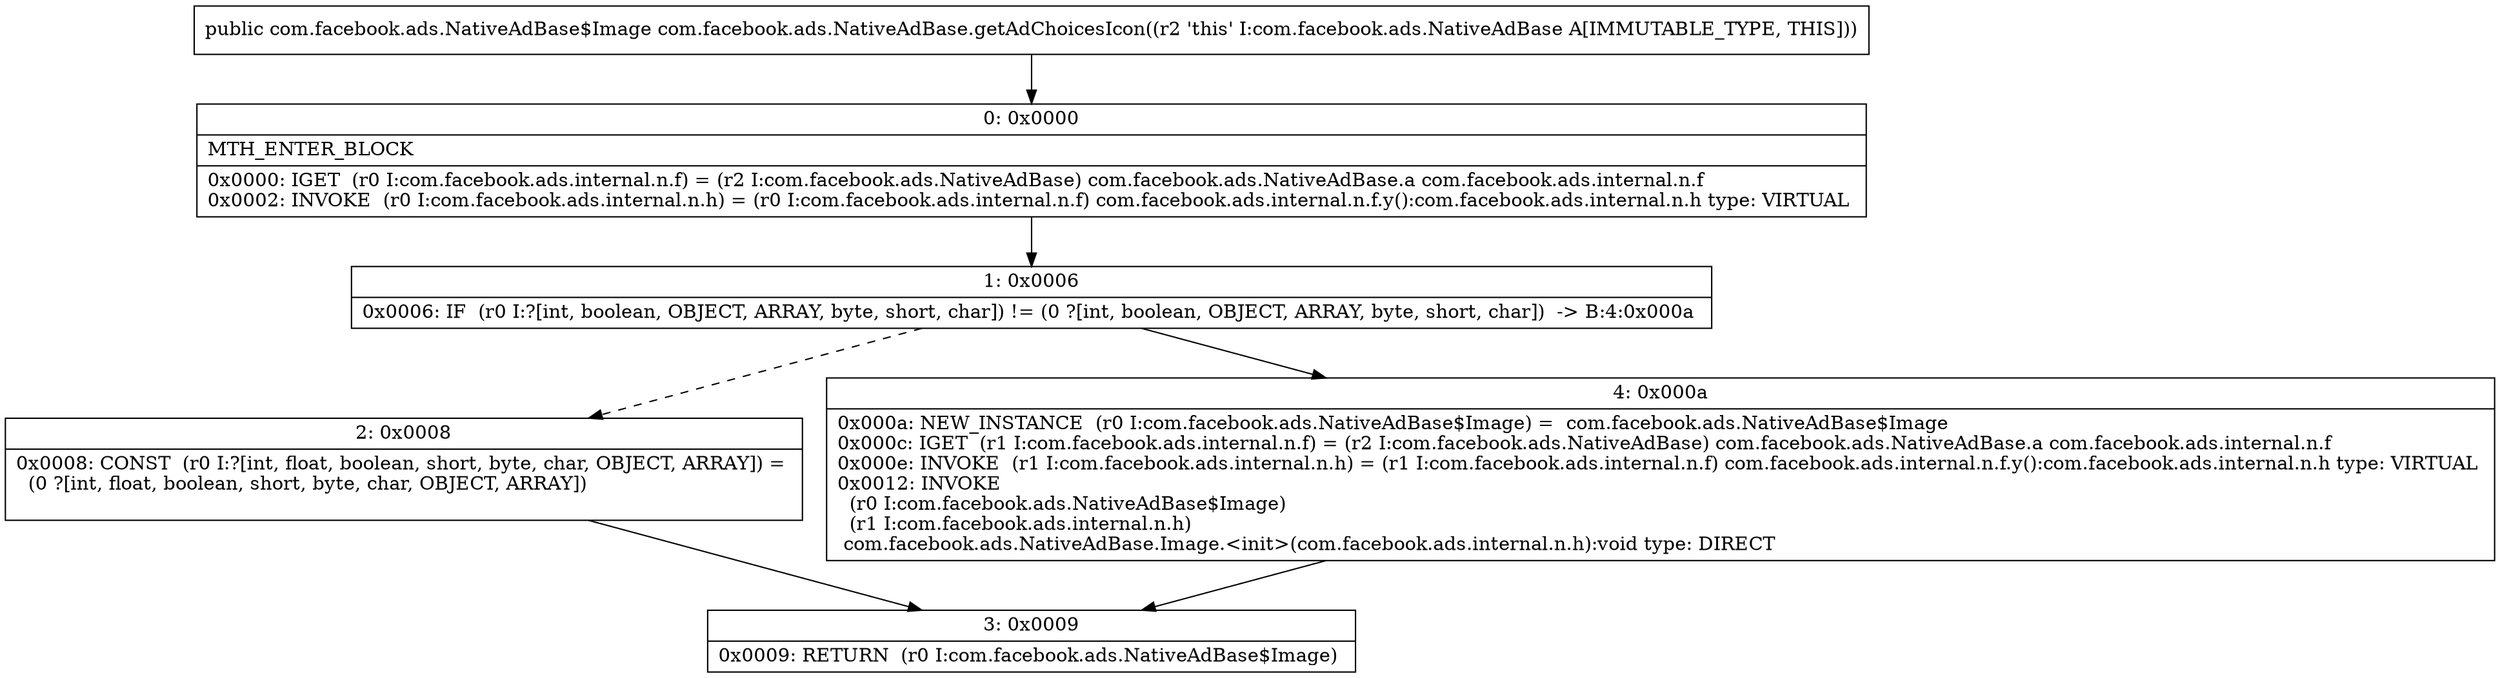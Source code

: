 digraph "CFG forcom.facebook.ads.NativeAdBase.getAdChoicesIcon()Lcom\/facebook\/ads\/NativeAdBase$Image;" {
Node_0 [shape=record,label="{0\:\ 0x0000|MTH_ENTER_BLOCK\l|0x0000: IGET  (r0 I:com.facebook.ads.internal.n.f) = (r2 I:com.facebook.ads.NativeAdBase) com.facebook.ads.NativeAdBase.a com.facebook.ads.internal.n.f \l0x0002: INVOKE  (r0 I:com.facebook.ads.internal.n.h) = (r0 I:com.facebook.ads.internal.n.f) com.facebook.ads.internal.n.f.y():com.facebook.ads.internal.n.h type: VIRTUAL \l}"];
Node_1 [shape=record,label="{1\:\ 0x0006|0x0006: IF  (r0 I:?[int, boolean, OBJECT, ARRAY, byte, short, char]) != (0 ?[int, boolean, OBJECT, ARRAY, byte, short, char])  \-\> B:4:0x000a \l}"];
Node_2 [shape=record,label="{2\:\ 0x0008|0x0008: CONST  (r0 I:?[int, float, boolean, short, byte, char, OBJECT, ARRAY]) = \l  (0 ?[int, float, boolean, short, byte, char, OBJECT, ARRAY])\l \l}"];
Node_3 [shape=record,label="{3\:\ 0x0009|0x0009: RETURN  (r0 I:com.facebook.ads.NativeAdBase$Image) \l}"];
Node_4 [shape=record,label="{4\:\ 0x000a|0x000a: NEW_INSTANCE  (r0 I:com.facebook.ads.NativeAdBase$Image) =  com.facebook.ads.NativeAdBase$Image \l0x000c: IGET  (r1 I:com.facebook.ads.internal.n.f) = (r2 I:com.facebook.ads.NativeAdBase) com.facebook.ads.NativeAdBase.a com.facebook.ads.internal.n.f \l0x000e: INVOKE  (r1 I:com.facebook.ads.internal.n.h) = (r1 I:com.facebook.ads.internal.n.f) com.facebook.ads.internal.n.f.y():com.facebook.ads.internal.n.h type: VIRTUAL \l0x0012: INVOKE  \l  (r0 I:com.facebook.ads.NativeAdBase$Image)\l  (r1 I:com.facebook.ads.internal.n.h)\l com.facebook.ads.NativeAdBase.Image.\<init\>(com.facebook.ads.internal.n.h):void type: DIRECT \l}"];
MethodNode[shape=record,label="{public com.facebook.ads.NativeAdBase$Image com.facebook.ads.NativeAdBase.getAdChoicesIcon((r2 'this' I:com.facebook.ads.NativeAdBase A[IMMUTABLE_TYPE, THIS])) }"];
MethodNode -> Node_0;
Node_0 -> Node_1;
Node_1 -> Node_2[style=dashed];
Node_1 -> Node_4;
Node_2 -> Node_3;
Node_4 -> Node_3;
}

